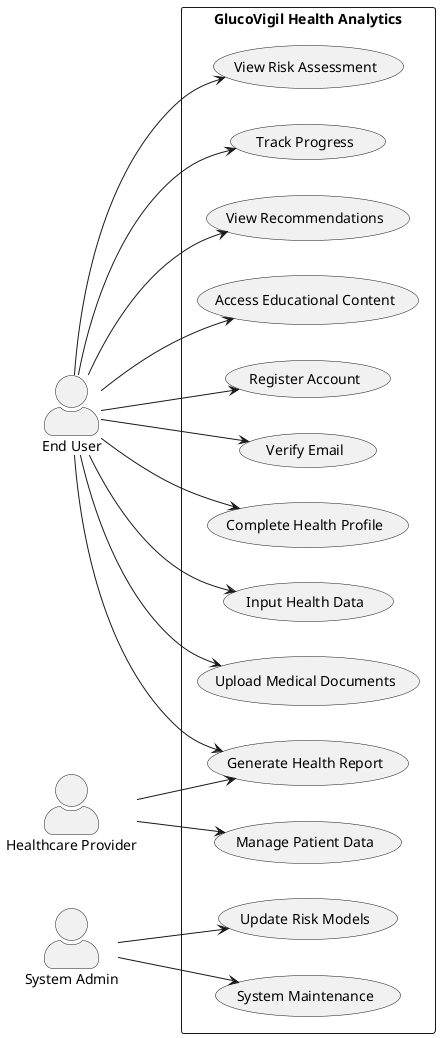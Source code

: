 
@startuml Use Case Diagram
left to right direction
skinparam actorStyle awesome

actor "End User" as user
actor "Healthcare Provider" as doctor
actor "System Admin" as admin

rectangle "GlucoVigil Health Analytics" {
  usecase "Register Account" as UC1
  usecase "Verify Email" as UC2
  usecase "Complete Health Profile" as UC3
  usecase "Input Health Data" as UC4
  usecase "Upload Medical Documents" as UC5
  usecase "View Risk Assessment" as UC6
  usecase "Track Progress" as UC7
  usecase "Generate Health Report" as UC8
  usecase "View Recommendations" as UC9
  usecase "Access Educational Content" as UC10
  usecase "Manage Patient Data" as UC11
  usecase "System Maintenance" as UC12
  usecase "Update Risk Models" as UC13
}

user --> UC1
user --> UC2
user --> UC3
user --> UC4
user --> UC5
user --> UC6
user --> UC7
user --> UC8
user --> UC9
user --> UC10
doctor --> UC11
doctor --> UC8
admin --> UC12
admin --> UC13

@enduml

@startuml Activity Diagram
start
:User Registration;
:Email Verification;

fork
  :Complete Demographics;
fork again
  :Input Physical Metrics;
fork again
  :Enter Lifestyle Data;
fork again
  :Medical History Upload;
end fork

:Validate Data;

if (Data Complete?) then (yes)
  :Process Health Information;
  :Calculate Risk Score;
  
  if (Risk Level?) then (High)
    :Generate Urgent Alerts;
    :Create Priority Recommendations;
  else (Low/Medium)
    :Generate Standard Report;
    :Provide General Recommendations;
  endif
  
  :Display Dashboard;
  
  fork
    :Show Risk Factors;
  fork again
    :Display Health Metrics;
  fork again
    :Present Recommendations;
  end fork
  
  :Enable Progress Tracking;
  
else (no)
  :Request Missing Information;
  :Display Partial Analysis;
endif

:Store User Data;
stop

@enduml

@startuml State Chart Diagram
[*] --> Unregistered

Unregistered --> PendingVerification : Register
PendingVerification --> ProfileIncomplete : Verify Email
ProfileIncomplete --> BasicProfile : Submit Demographics
BasicProfile --> ComprehensiveProfile : Complete Health Data

state ComprehensiveProfile {
  [*] --> DataProcessing
  DataProcessing --> RiskAssessed : Calculate Risk
  RiskAssessed --> RecommendationsGenerated : Generate Plan
  RecommendationsGenerated --> MonitoringActive : Activate Monitoring
}

ComprehensiveProfile --> DataUpdate : New Health Data
DataUpdate --> ComprehensiveProfile : Process Update

state MonitoringActive {
  [*] --> ActiveTracking
  ActiveTracking --> GoalProgress : Track Changes
  GoalProgress --> RiskReassessment : Periodic Review
  RiskReassessment --> ActiveTracking : Update Plan
}

MonitoringActive --> AccountSuspended : Inactivity
AccountSuspended --> MonitoringActive : Resume Activity
AccountSuspended --> [*] : Account Deletion

@enduml
